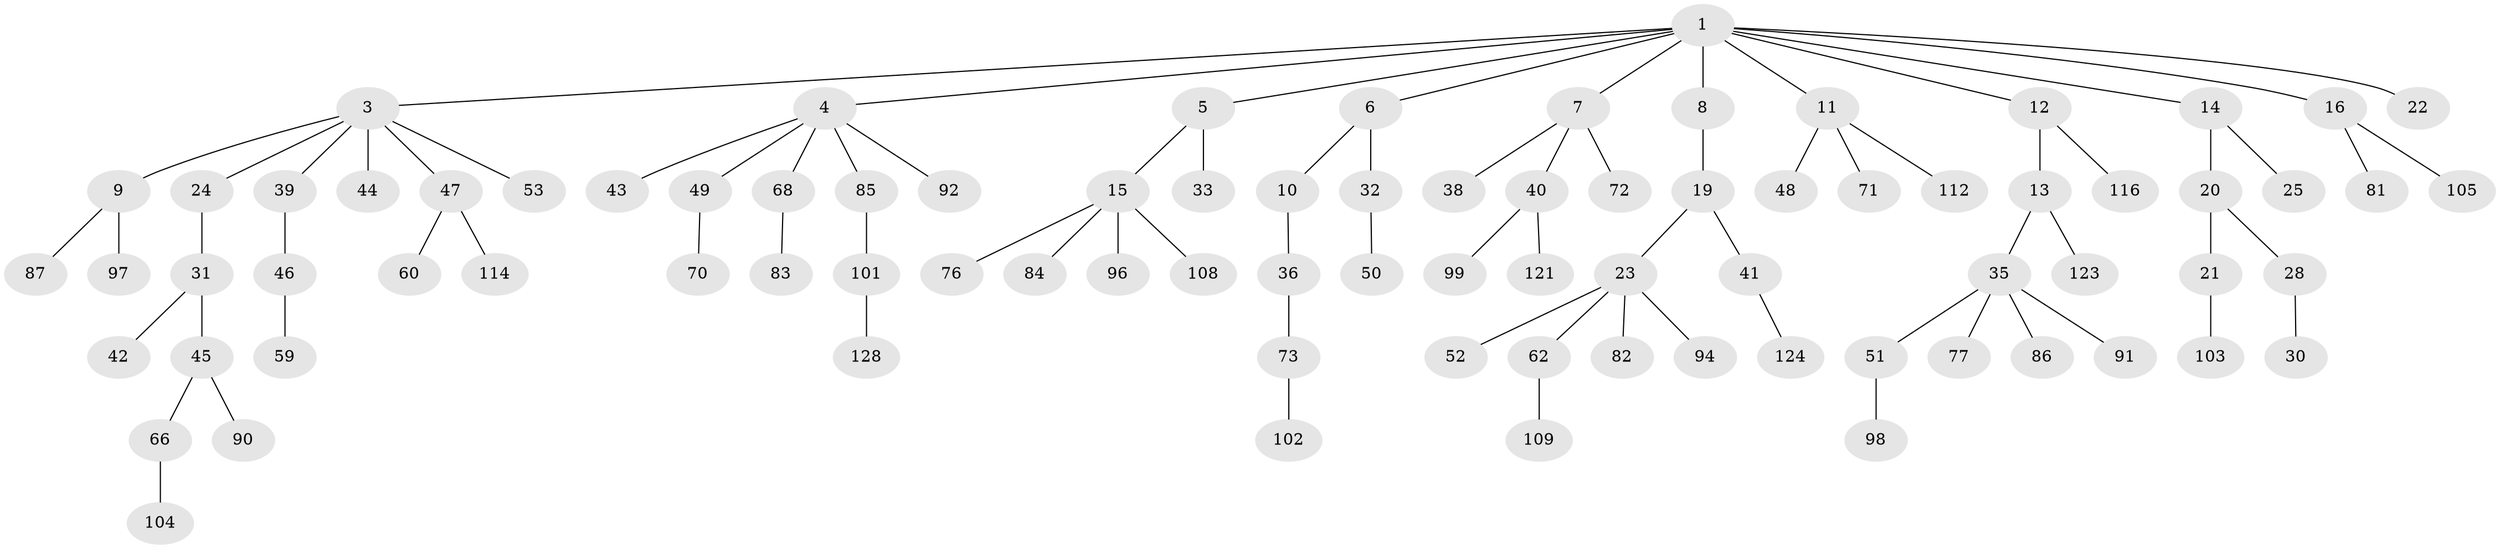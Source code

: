 // original degree distribution, {7: 0.015625, 6: 0.0234375, 3: 0.1484375, 4: 0.0703125, 2: 0.234375, 5: 0.0078125, 1: 0.5}
// Generated by graph-tools (version 1.1) at 2025/11/02/27/25 16:11:28]
// undirected, 85 vertices, 84 edges
graph export_dot {
graph [start="1"]
  node [color=gray90,style=filled];
  1 [super="+2"];
  3 [super="+17"];
  4 [super="+119"];
  5 [super="+27"];
  6 [super="+107"];
  7 [super="+18"];
  8 [super="+55"];
  9 [super="+61"];
  10 [super="+79"];
  11 [super="+67"];
  12;
  13 [super="+29"];
  14;
  15 [super="+57"];
  16 [super="+89"];
  19 [super="+56"];
  20;
  21 [super="+63"];
  22;
  23 [super="+26"];
  24 [super="+125"];
  25 [super="+34"];
  28 [super="+37"];
  30;
  31 [super="+65"];
  32;
  33;
  35 [super="+75"];
  36 [super="+69"];
  38;
  39 [super="+118"];
  40 [super="+80"];
  41 [super="+111"];
  42;
  43;
  44 [super="+64"];
  45 [super="+54"];
  46 [super="+58"];
  47 [super="+78"];
  48;
  49;
  50 [super="+74"];
  51;
  52 [super="+93"];
  53;
  59 [super="+110"];
  60;
  62;
  66 [super="+95"];
  68 [super="+115"];
  70 [super="+120"];
  71;
  72;
  73 [super="+88"];
  76;
  77;
  81 [super="+117"];
  82;
  83;
  84;
  85 [super="+126"];
  86;
  87;
  90;
  91;
  92 [super="+113"];
  94;
  96;
  97;
  98 [super="+100"];
  99 [super="+106"];
  101 [super="+127"];
  102;
  103;
  104;
  105;
  108;
  109 [super="+122"];
  112;
  114;
  116;
  121;
  123;
  124;
  128;
  1 -- 4;
  1 -- 5;
  1 -- 8;
  1 -- 11;
  1 -- 14;
  1 -- 16;
  1 -- 3;
  1 -- 6;
  1 -- 7;
  1 -- 22;
  1 -- 12;
  3 -- 9;
  3 -- 39;
  3 -- 47;
  3 -- 53;
  3 -- 24;
  3 -- 44;
  4 -- 43;
  4 -- 49;
  4 -- 68;
  4 -- 85;
  4 -- 92;
  5 -- 15;
  5 -- 33;
  6 -- 10;
  6 -- 32;
  7 -- 40;
  7 -- 72;
  7 -- 38;
  8 -- 19;
  9 -- 87;
  9 -- 97;
  10 -- 36;
  11 -- 48;
  11 -- 71;
  11 -- 112;
  12 -- 13;
  12 -- 116;
  13 -- 35;
  13 -- 123;
  14 -- 20;
  14 -- 25;
  15 -- 76;
  15 -- 84;
  15 -- 96;
  15 -- 108;
  16 -- 81;
  16 -- 105;
  19 -- 23;
  19 -- 41;
  20 -- 21;
  20 -- 28;
  21 -- 103;
  23 -- 94;
  23 -- 82;
  23 -- 52;
  23 -- 62;
  24 -- 31;
  28 -- 30;
  31 -- 42;
  31 -- 45;
  32 -- 50;
  35 -- 51;
  35 -- 77;
  35 -- 91;
  35 -- 86;
  36 -- 73;
  39 -- 46;
  40 -- 99;
  40 -- 121;
  41 -- 124;
  45 -- 66;
  45 -- 90;
  46 -- 59;
  47 -- 60;
  47 -- 114;
  49 -- 70;
  51 -- 98;
  62 -- 109;
  66 -- 104;
  68 -- 83;
  73 -- 102;
  85 -- 101;
  101 -- 128;
}
